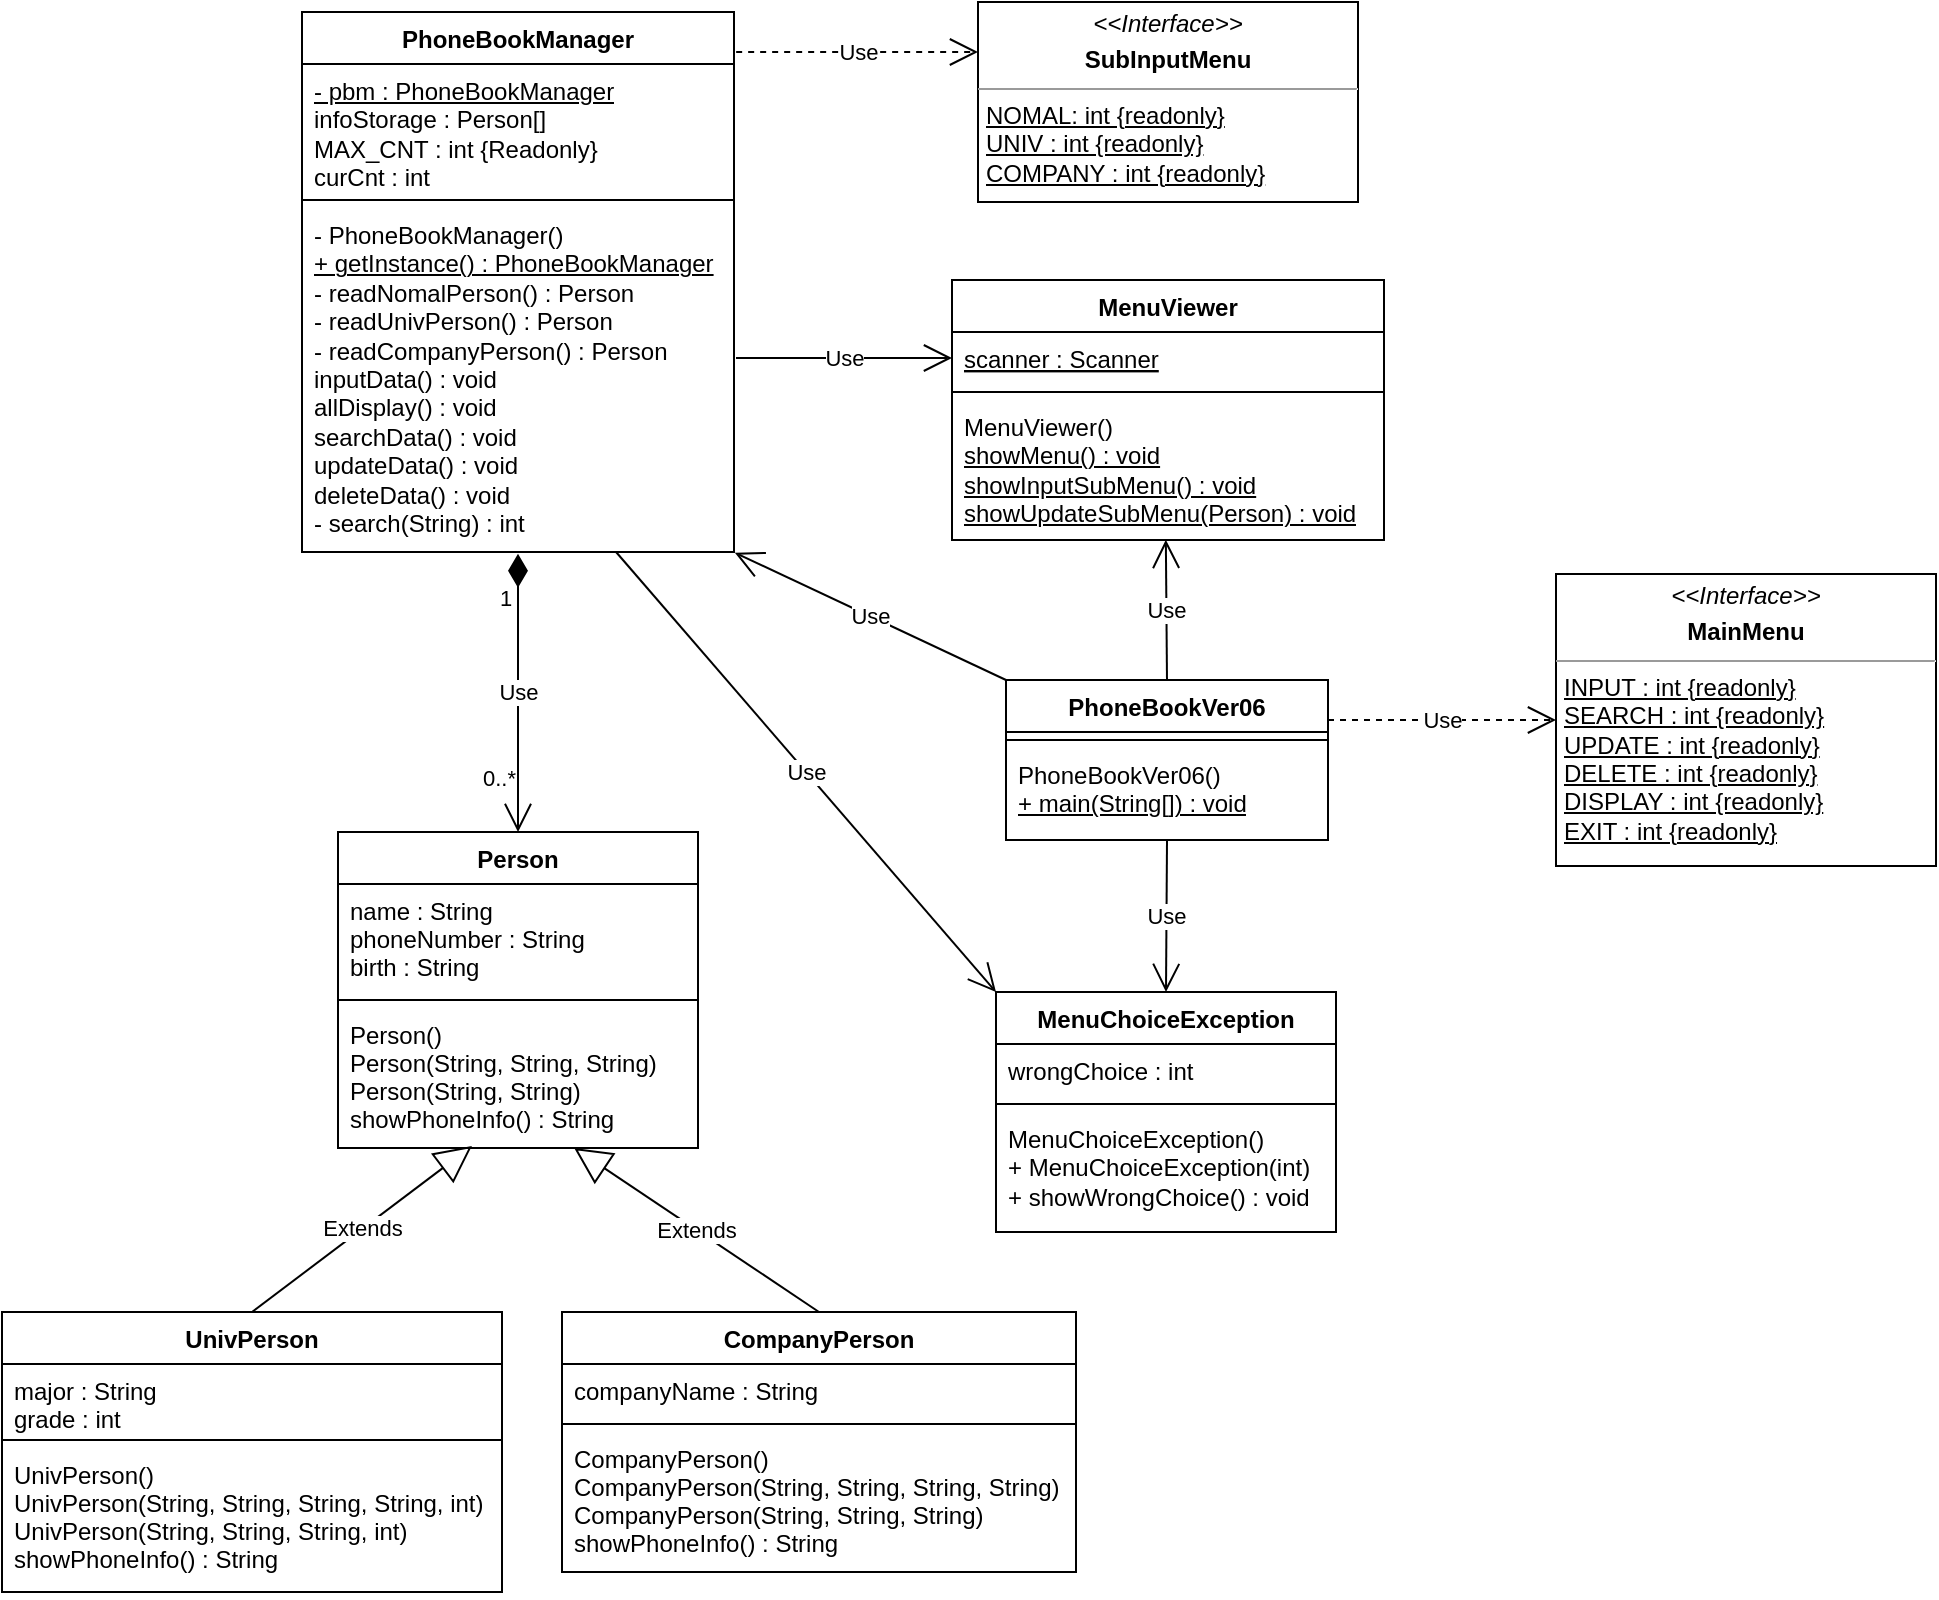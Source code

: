 <mxfile version="17.5.0" type="device"><diagram id="C5RBs43oDa-KdzZeNtuy" name="Page-1"><mxGraphModel dx="863" dy="598" grid="1" gridSize="10" guides="1" tooltips="1" connect="1" arrows="1" fold="1" page="1" pageScale="1" pageWidth="1169" pageHeight="827" math="0" shadow="0"><root><mxCell id="WIyWlLk6GJQsqaUBKTNV-0"/><mxCell id="WIyWlLk6GJQsqaUBKTNV-1" parent="WIyWlLk6GJQsqaUBKTNV-0"/><mxCell id="sHIqR2j0eO3zv3aJGF3C-0" value="PhoneBookVer06" style="swimlane;fontStyle=1;align=center;verticalAlign=top;childLayout=stackLayout;horizontal=1;startSize=26;horizontalStack=0;resizeParent=1;resizeParentMax=0;resizeLast=0;collapsible=1;marginBottom=0;rounded=0;" parent="WIyWlLk6GJQsqaUBKTNV-1" vertex="1"><mxGeometry x="585" y="364" width="161" height="80" as="geometry"/></mxCell><mxCell id="sHIqR2j0eO3zv3aJGF3C-2" value="" style="line;strokeWidth=1;fillColor=none;align=left;verticalAlign=middle;spacingTop=-1;spacingLeft=3;spacingRight=3;rotatable=0;labelPosition=right;points=[];portConstraint=eastwest;rounded=0;" parent="sHIqR2j0eO3zv3aJGF3C-0" vertex="1"><mxGeometry y="26" width="161" height="8" as="geometry"/></mxCell><mxCell id="sHIqR2j0eO3zv3aJGF3C-3" value="PhoneBookVer06()&lt;br&gt;&lt;u&gt;+ main(String[]) : void&lt;/u&gt;" style="text;strokeColor=none;fillColor=none;align=left;verticalAlign=top;spacingLeft=4;spacingRight=4;overflow=hidden;rotatable=0;points=[[0,0.5],[1,0.5]];portConstraint=eastwest;fontStyle=0;whiteSpace=wrap;rounded=0;html=1;" parent="sHIqR2j0eO3zv3aJGF3C-0" vertex="1"><mxGeometry y="34" width="161" height="46" as="geometry"/></mxCell><mxCell id="sHIqR2j0eO3zv3aJGF3C-4" value="Person" style="swimlane;fontStyle=1;align=center;verticalAlign=top;childLayout=stackLayout;horizontal=1;startSize=26;horizontalStack=0;resizeParent=1;resizeParentMax=0;resizeLast=0;collapsible=1;marginBottom=0;rounded=0;" parent="WIyWlLk6GJQsqaUBKTNV-1" vertex="1"><mxGeometry x="251" y="440" width="180" height="158" as="geometry"/></mxCell><mxCell id="sHIqR2j0eO3zv3aJGF3C-5" value="name : String&#10;phoneNumber : String&#10;birth : String" style="text;strokeColor=none;fillColor=none;align=left;verticalAlign=top;spacingLeft=4;spacingRight=4;overflow=hidden;rotatable=0;points=[[0,0.5],[1,0.5]];portConstraint=eastwest;rounded=0;" parent="sHIqR2j0eO3zv3aJGF3C-4" vertex="1"><mxGeometry y="26" width="180" height="54" as="geometry"/></mxCell><mxCell id="sHIqR2j0eO3zv3aJGF3C-6" value="" style="line;strokeWidth=1;fillColor=none;align=left;verticalAlign=middle;spacingTop=-1;spacingLeft=3;spacingRight=3;rotatable=0;labelPosition=right;points=[];portConstraint=eastwest;rounded=0;" parent="sHIqR2j0eO3zv3aJGF3C-4" vertex="1"><mxGeometry y="80" width="180" height="8" as="geometry"/></mxCell><mxCell id="sHIqR2j0eO3zv3aJGF3C-7" value="Person()&#10;Person(String, String, String)&#10;Person(String, String)&#10;showPhoneInfo() : String" style="text;strokeColor=none;fillColor=none;align=left;verticalAlign=top;spacingLeft=4;spacingRight=4;overflow=hidden;rotatable=0;points=[[0,0.5],[1,0.5]];portConstraint=eastwest;rounded=0;" parent="sHIqR2j0eO3zv3aJGF3C-4" vertex="1"><mxGeometry y="88" width="180" height="70" as="geometry"/></mxCell><mxCell id="sHIqR2j0eO3zv3aJGF3C-8" value="UnivPerson" style="swimlane;fontStyle=1;align=center;verticalAlign=top;childLayout=stackLayout;horizontal=1;startSize=26;horizontalStack=0;resizeParent=1;resizeParentMax=0;resizeLast=0;collapsible=1;marginBottom=0;rounded=0;" parent="WIyWlLk6GJQsqaUBKTNV-1" vertex="1"><mxGeometry x="83" y="680" width="250" height="140" as="geometry"/></mxCell><mxCell id="sHIqR2j0eO3zv3aJGF3C-9" value="major : String&#10;grade : int&#10;" style="text;strokeColor=none;fillColor=none;align=left;verticalAlign=top;spacingLeft=4;spacingRight=4;overflow=hidden;rotatable=0;points=[[0,0.5],[1,0.5]];portConstraint=eastwest;rounded=0;" parent="sHIqR2j0eO3zv3aJGF3C-8" vertex="1"><mxGeometry y="26" width="250" height="34" as="geometry"/></mxCell><mxCell id="sHIqR2j0eO3zv3aJGF3C-10" value="" style="line;strokeWidth=1;fillColor=none;align=left;verticalAlign=middle;spacingTop=-1;spacingLeft=3;spacingRight=3;rotatable=0;labelPosition=right;points=[];portConstraint=eastwest;rounded=0;" parent="sHIqR2j0eO3zv3aJGF3C-8" vertex="1"><mxGeometry y="60" width="250" height="8" as="geometry"/></mxCell><mxCell id="sHIqR2j0eO3zv3aJGF3C-11" value="UnivPerson()&#10;UnivPerson(String, String, String, String, int)&#10;UnivPerson(String, String, String, int)&#10;showPhoneInfo() : String" style="text;strokeColor=none;fillColor=none;align=left;verticalAlign=top;spacingLeft=4;spacingRight=4;overflow=hidden;rotatable=0;points=[[0,0.5],[1,0.5]];portConstraint=eastwest;rounded=0;" parent="sHIqR2j0eO3zv3aJGF3C-8" vertex="1"><mxGeometry y="68" width="250" height="72" as="geometry"/></mxCell><mxCell id="sHIqR2j0eO3zv3aJGF3C-22" value="PhoneBookManager" style="swimlane;fontStyle=1;align=center;verticalAlign=top;childLayout=stackLayout;horizontal=1;startSize=26;horizontalStack=0;resizeParent=1;resizeParentMax=0;resizeLast=0;collapsible=1;marginBottom=0;rounded=0;" parent="WIyWlLk6GJQsqaUBKTNV-1" vertex="1"><mxGeometry x="233" y="30" width="216" height="270" as="geometry"/></mxCell><mxCell id="sHIqR2j0eO3zv3aJGF3C-23" value="&lt;u&gt;- pbm : PhoneBookManager&lt;/u&gt;&lt;br&gt;infoStorage : Person[]&lt;br&gt;MAX_CNT : int {Readonly}&lt;br&gt;curCnt : int" style="text;strokeColor=none;fillColor=none;align=left;verticalAlign=top;spacingLeft=4;spacingRight=4;overflow=hidden;rotatable=0;points=[[0,0.5],[1,0.5]];portConstraint=eastwest;rounded=0;html=1;" parent="sHIqR2j0eO3zv3aJGF3C-22" vertex="1"><mxGeometry y="26" width="216" height="64" as="geometry"/></mxCell><mxCell id="sHIqR2j0eO3zv3aJGF3C-24" value="" style="line;strokeWidth=1;fillColor=none;align=left;verticalAlign=middle;spacingTop=-1;spacingLeft=3;spacingRight=3;rotatable=0;labelPosition=right;points=[];portConstraint=eastwest;rounded=0;" parent="sHIqR2j0eO3zv3aJGF3C-22" vertex="1"><mxGeometry y="90" width="216" height="8" as="geometry"/></mxCell><mxCell id="sHIqR2j0eO3zv3aJGF3C-25" value="- PhoneBookManager()&lt;br&gt;&lt;u&gt;+ getInstance() : PhoneBookManager&lt;/u&gt;&lt;br&gt;- readNomalPerson() : Person&lt;br&gt;- readUnivPerson() : Person&lt;br&gt;- readCompanyPerson() : Person&lt;br&gt;inputData() : void&lt;br&gt;allDisplay() : void&lt;br&gt;searchData() : void&lt;br&gt;updateData() : void&lt;br&gt;deleteData() : void&lt;br&gt;- search(String) : int" style="text;strokeColor=none;fillColor=none;align=left;verticalAlign=top;spacingLeft=4;spacingRight=4;overflow=hidden;rotatable=0;points=[[0,0.5],[1,0.5]];portConstraint=eastwest;rounded=0;whiteSpace=wrap;html=1;" parent="sHIqR2j0eO3zv3aJGF3C-22" vertex="1"><mxGeometry y="98" width="216" height="172" as="geometry"/></mxCell><mxCell id="sHIqR2j0eO3zv3aJGF3C-12" value="CompanyPerson" style="swimlane;fontStyle=1;align=center;verticalAlign=top;childLayout=stackLayout;horizontal=1;startSize=26;horizontalStack=0;resizeParent=1;resizeParentMax=0;resizeLast=0;collapsible=1;marginBottom=0;rounded=0;" parent="WIyWlLk6GJQsqaUBKTNV-1" vertex="1"><mxGeometry x="363" y="680" width="257" height="130" as="geometry"/></mxCell><mxCell id="sHIqR2j0eO3zv3aJGF3C-13" value="companyName : String" style="text;strokeColor=none;fillColor=none;align=left;verticalAlign=top;spacingLeft=4;spacingRight=4;overflow=hidden;rotatable=0;points=[[0,0.5],[1,0.5]];portConstraint=eastwest;rounded=0;" parent="sHIqR2j0eO3zv3aJGF3C-12" vertex="1"><mxGeometry y="26" width="257" height="26" as="geometry"/></mxCell><mxCell id="sHIqR2j0eO3zv3aJGF3C-14" value="" style="line;strokeWidth=1;fillColor=none;align=left;verticalAlign=middle;spacingTop=-1;spacingLeft=3;spacingRight=3;rotatable=0;labelPosition=right;points=[];portConstraint=eastwest;rounded=0;" parent="sHIqR2j0eO3zv3aJGF3C-12" vertex="1"><mxGeometry y="52" width="257" height="8" as="geometry"/></mxCell><mxCell id="sHIqR2j0eO3zv3aJGF3C-15" value="CompanyPerson()&#10;CompanyPerson(String, String, String, String)&#10;CompanyPerson(String, String, String)&#10;showPhoneInfo() : String" style="text;strokeColor=none;fillColor=none;align=left;verticalAlign=top;spacingLeft=4;spacingRight=4;overflow=hidden;rotatable=0;points=[[0,0.5],[1,0.5]];portConstraint=eastwest;rounded=0;" parent="sHIqR2j0eO3zv3aJGF3C-12" vertex="1"><mxGeometry y="60" width="257" height="70" as="geometry"/></mxCell><mxCell id="sHIqR2j0eO3zv3aJGF3C-31" value="MenuViewer" style="swimlane;fontStyle=1;align=center;verticalAlign=top;childLayout=stackLayout;horizontal=1;startSize=26;horizontalStack=0;resizeParent=1;resizeParentMax=0;resizeLast=0;collapsible=1;marginBottom=0;rounded=0;" parent="WIyWlLk6GJQsqaUBKTNV-1" vertex="1"><mxGeometry x="558" y="164" width="216" height="130" as="geometry"/></mxCell><mxCell id="sHIqR2j0eO3zv3aJGF3C-32" value="scanner : Scanner" style="text;strokeColor=none;fillColor=none;align=left;verticalAlign=top;spacingLeft=4;spacingRight=4;overflow=hidden;rotatable=0;points=[[0,0.5],[1,0.5]];portConstraint=eastwest;rounded=0;fontStyle=4;" parent="sHIqR2j0eO3zv3aJGF3C-31" vertex="1"><mxGeometry y="26" width="216" height="26" as="geometry"/></mxCell><mxCell id="sHIqR2j0eO3zv3aJGF3C-33" value="" style="line;strokeWidth=1;fillColor=none;align=left;verticalAlign=middle;spacingTop=-1;spacingLeft=3;spacingRight=3;rotatable=0;labelPosition=right;points=[];portConstraint=eastwest;rounded=0;" parent="sHIqR2j0eO3zv3aJGF3C-31" vertex="1"><mxGeometry y="52" width="216" height="8" as="geometry"/></mxCell><mxCell id="sHIqR2j0eO3zv3aJGF3C-34" value="MenuViewer()&lt;br&gt;&lt;u&gt;showMenu() : void&lt;/u&gt;&lt;br&gt;&lt;u&gt;showInputSubMenu() : void&lt;/u&gt;&lt;br&gt;&lt;u&gt;showUpdateSubMenu(Person) : void&lt;/u&gt;" style="text;strokeColor=none;fillColor=none;align=left;verticalAlign=top;spacingLeft=4;spacingRight=4;overflow=hidden;rotatable=0;points=[[0,0.5],[1,0.5]];portConstraint=eastwest;rounded=0;whiteSpace=wrap;html=1;" parent="sHIqR2j0eO3zv3aJGF3C-31" vertex="1"><mxGeometry y="60" width="216" height="70" as="geometry"/></mxCell><mxCell id="sHIqR2j0eO3zv3aJGF3C-36" value="&lt;p style=&quot;margin: 0px ; margin-top: 4px ; text-align: center&quot;&gt;&lt;i&gt;&amp;lt;&amp;lt;Interface&amp;gt;&amp;gt;&lt;/i&gt;&lt;/p&gt;&lt;p style=&quot;margin: 0px ; margin-top: 4px ; text-align: center&quot;&gt;&lt;b&gt;MainMenu&lt;/b&gt;&lt;br&gt;&lt;/p&gt;&lt;hr size=&quot;1&quot;&gt;&lt;p style=&quot;margin: 0px ; margin-left: 4px&quot;&gt;&lt;u&gt;INPUT : int {readonly}&lt;/u&gt;&lt;/p&gt;&lt;p style=&quot;margin: 0px ; margin-left: 4px&quot;&gt;&lt;u&gt;SEARCH : int {readonly}&lt;/u&gt;&lt;/p&gt;&lt;p style=&quot;margin: 0px ; margin-left: 4px&quot;&gt;&lt;u&gt;UPDATE : int {readonly}&lt;/u&gt;&lt;/p&gt;&lt;p style=&quot;margin: 0px ; margin-left: 4px&quot;&gt;&lt;u&gt;DELETE : int {readonly}&lt;/u&gt;&lt;/p&gt;&lt;p style=&quot;margin: 0px ; margin-left: 4px&quot;&gt;&lt;u&gt;DISPLAY : int {readonly}&lt;/u&gt;&lt;/p&gt;&lt;p style=&quot;margin: 0px ; margin-left: 4px&quot;&gt;&lt;u&gt;EXIT : int {readonly}&lt;/u&gt;&lt;br&gt;&lt;/p&gt;" style="verticalAlign=top;align=left;overflow=fill;fontSize=12;fontFamily=Helvetica;html=1;rounded=0;whiteSpace=wrap;" parent="WIyWlLk6GJQsqaUBKTNV-1" vertex="1"><mxGeometry x="860" y="311" width="190" height="146" as="geometry"/></mxCell><mxCell id="sHIqR2j0eO3zv3aJGF3C-37" value="&lt;p style=&quot;margin: 0px ; margin-top: 4px ; text-align: center&quot;&gt;&lt;i&gt;&amp;lt;&amp;lt;Interface&amp;gt;&amp;gt;&lt;/i&gt;&lt;/p&gt;&lt;p style=&quot;margin: 0px ; margin-top: 4px ; text-align: center&quot;&gt;&lt;b&gt;SubInputMenu&lt;/b&gt;&lt;br&gt;&lt;/p&gt;&lt;hr size=&quot;1&quot;&gt;&lt;p style=&quot;margin: 0px ; margin-left: 4px&quot;&gt;&lt;u&gt;NOMAL: int {readonly}&lt;/u&gt;&lt;/p&gt;&lt;p style=&quot;margin: 0px ; margin-left: 4px&quot;&gt;&lt;u&gt;UNIV : int {readonly}&lt;/u&gt;&lt;/p&gt;&lt;p style=&quot;margin: 0px ; margin-left: 4px&quot;&gt;&lt;u&gt;COMPANY : int {readonly}&lt;/u&gt;&lt;/p&gt;" style="verticalAlign=top;align=left;overflow=fill;fontSize=12;fontFamily=Helvetica;html=1;rounded=0;" parent="WIyWlLk6GJQsqaUBKTNV-1" vertex="1"><mxGeometry x="571" y="25" width="190" height="100" as="geometry"/></mxCell><mxCell id="sHIqR2j0eO3zv3aJGF3C-38" value="MenuChoiceException" style="swimlane;fontStyle=1;align=center;verticalAlign=top;childLayout=stackLayout;horizontal=1;startSize=26;horizontalStack=0;resizeParent=1;resizeParentMax=0;resizeLast=0;collapsible=1;marginBottom=0;rounded=0;" parent="WIyWlLk6GJQsqaUBKTNV-1" vertex="1"><mxGeometry x="580" y="520" width="170" height="120" as="geometry"/></mxCell><mxCell id="sHIqR2j0eO3zv3aJGF3C-39" value="wrongChoice : int" style="text;strokeColor=none;fillColor=none;align=left;verticalAlign=top;spacingLeft=4;spacingRight=4;overflow=hidden;rotatable=0;points=[[0,0.5],[1,0.5]];portConstraint=eastwest;rounded=0;" parent="sHIqR2j0eO3zv3aJGF3C-38" vertex="1"><mxGeometry y="26" width="170" height="26" as="geometry"/></mxCell><mxCell id="sHIqR2j0eO3zv3aJGF3C-40" value="" style="line;strokeWidth=1;fillColor=none;align=left;verticalAlign=middle;spacingTop=-1;spacingLeft=3;spacingRight=3;rotatable=0;labelPosition=right;points=[];portConstraint=eastwest;rounded=0;" parent="sHIqR2j0eO3zv3aJGF3C-38" vertex="1"><mxGeometry y="52" width="170" height="8" as="geometry"/></mxCell><mxCell id="sHIqR2j0eO3zv3aJGF3C-41" value="MenuChoiceException()&lt;br&gt;+ MenuChoiceException(int)&lt;br&gt;+ showWrongChoice() : void" style="text;strokeColor=none;fillColor=none;align=left;verticalAlign=top;spacingLeft=4;spacingRight=4;overflow=hidden;rotatable=0;points=[[0,0.5],[1,0.5]];portConstraint=eastwest;rounded=0;html=1;" parent="sHIqR2j0eO3zv3aJGF3C-38" vertex="1"><mxGeometry y="60" width="170" height="60" as="geometry"/></mxCell><mxCell id="8qMNw-_ahUhrnfyLxIwo-0" value="Use" style="endArrow=open;endSize=12;dashed=1;html=1;rounded=0;strokeWidth=1;orthogonalLoop=1;entryX=0;entryY=0.5;entryDx=0;entryDy=0;exitX=1;exitY=0.25;exitDx=0;exitDy=0;" parent="WIyWlLk6GJQsqaUBKTNV-1" source="sHIqR2j0eO3zv3aJGF3C-0" target="sHIqR2j0eO3zv3aJGF3C-36" edge="1"><mxGeometry width="160" relative="1" as="geometry"><mxPoint x="880" y="240" as="sourcePoint"/><mxPoint x="950" y="490" as="targetPoint"/><mxPoint as="offset"/></mxGeometry></mxCell><mxCell id="8qMNw-_ahUhrnfyLxIwo-1" value="Use" style="endArrow=open;endSize=12;dashed=1;html=1;rounded=0;strokeWidth=1;exitX=1.005;exitY=0.074;exitDx=0;exitDy=0;entryX=0;entryY=0.25;entryDx=0;entryDy=0;exitPerimeter=0;" parent="WIyWlLk6GJQsqaUBKTNV-1" source="sHIqR2j0eO3zv3aJGF3C-22" target="sHIqR2j0eO3zv3aJGF3C-37" edge="1"><mxGeometry width="160" relative="1" as="geometry"><mxPoint x="810" y="60" as="sourcePoint"/><mxPoint x="510" y="100" as="targetPoint"/></mxGeometry></mxCell><mxCell id="xbkQQvzvM69Ba6_6yIXF-1" value="Extends" style="endArrow=block;endSize=16;endFill=0;html=1;rounded=0;exitX=0.5;exitY=0;exitDx=0;exitDy=0;entryX=0.372;entryY=0.986;entryDx=0;entryDy=0;entryPerimeter=0;" edge="1" parent="WIyWlLk6GJQsqaUBKTNV-1" source="sHIqR2j0eO3zv3aJGF3C-8" target="sHIqR2j0eO3zv3aJGF3C-7"><mxGeometry width="160" relative="1" as="geometry"><mxPoint y="460" as="sourcePoint"/><mxPoint x="210" y="560" as="targetPoint"/></mxGeometry></mxCell><mxCell id="xbkQQvzvM69Ba6_6yIXF-2" value="Extends" style="endArrow=block;endSize=16;endFill=0;html=1;rounded=0;exitX=0.5;exitY=0;exitDx=0;exitDy=0;entryX=0.656;entryY=1;entryDx=0;entryDy=0;entryPerimeter=0;" edge="1" parent="WIyWlLk6GJQsqaUBKTNV-1" source="sHIqR2j0eO3zv3aJGF3C-12" target="sHIqR2j0eO3zv3aJGF3C-7"><mxGeometry width="160" relative="1" as="geometry"><mxPoint x="430" y="610" as="sourcePoint"/><mxPoint x="370" y="570" as="targetPoint"/></mxGeometry></mxCell><mxCell id="xbkQQvzvM69Ba6_6yIXF-5" value="Use" style="endArrow=open;endSize=12;html=1;rounded=0;strokeWidth=1;entryX=0;entryY=0.5;entryDx=0;entryDy=0;" edge="1" parent="WIyWlLk6GJQsqaUBKTNV-1" target="sHIqR2j0eO3zv3aJGF3C-32"><mxGeometry width="160" relative="1" as="geometry"><mxPoint x="450" y="203" as="sourcePoint"/><mxPoint x="570" y="180.02" as="targetPoint"/></mxGeometry></mxCell><mxCell id="xbkQQvzvM69Ba6_6yIXF-6" value="Use" style="endArrow=open;endSize=12;html=1;rounded=0;strokeWidth=1;entryX=1.002;entryY=1.002;entryDx=0;entryDy=0;entryPerimeter=0;exitX=0;exitY=0;exitDx=0;exitDy=0;" edge="1" parent="WIyWlLk6GJQsqaUBKTNV-1" source="sHIqR2j0eO3zv3aJGF3C-0" target="sHIqR2j0eO3zv3aJGF3C-25"><mxGeometry width="160" relative="1" as="geometry"><mxPoint x="580" y="360" as="sourcePoint"/><mxPoint x="510" y="380" as="targetPoint"/></mxGeometry></mxCell><mxCell id="xbkQQvzvM69Ba6_6yIXF-7" value="Use" style="endArrow=open;endSize=12;html=1;rounded=0;strokeWidth=1;entryX=0.495;entryY=0.999;entryDx=0;entryDy=0;exitX=0.5;exitY=0;exitDx=0;exitDy=0;entryPerimeter=0;" edge="1" parent="WIyWlLk6GJQsqaUBKTNV-1" source="sHIqR2j0eO3zv3aJGF3C-0" target="sHIqR2j0eO3zv3aJGF3C-34"><mxGeometry width="160" relative="1" as="geometry"><mxPoint x="820" y="210" as="sourcePoint"/><mxPoint x="940" y="210" as="targetPoint"/></mxGeometry></mxCell><mxCell id="xbkQQvzvM69Ba6_6yIXF-9" value="Use" style="endArrow=open;endSize=12;html=1;rounded=0;strokeWidth=1;entryX=0.5;entryY=0;entryDx=0;entryDy=0;exitX=0.5;exitY=1.007;exitDx=0;exitDy=0;exitPerimeter=0;" edge="1" parent="WIyWlLk6GJQsqaUBKTNV-1" source="sHIqR2j0eO3zv3aJGF3C-3" target="sHIqR2j0eO3zv3aJGF3C-38"><mxGeometry width="160" relative="1" as="geometry"><mxPoint x="790" y="510" as="sourcePoint"/><mxPoint x="882" y="540" as="targetPoint"/></mxGeometry></mxCell><mxCell id="xbkQQvzvM69Ba6_6yIXF-10" value="Use" style="endArrow=open;endSize=12;html=1;rounded=0;exitX=0.727;exitY=1;exitDx=0;exitDy=0;exitPerimeter=0;entryX=0;entryY=0;entryDx=0;entryDy=0;" edge="1" parent="WIyWlLk6GJQsqaUBKTNV-1" source="sHIqR2j0eO3zv3aJGF3C-25" target="sHIqR2j0eO3zv3aJGF3C-38"><mxGeometry width="160" relative="1" as="geometry"><mxPoint x="351.0" y="311.032" as="sourcePoint"/><mxPoint x="351" y="450" as="targetPoint"/></mxGeometry></mxCell><mxCell id="xbkQQvzvM69Ba6_6yIXF-13" value="Use" style="endArrow=open;html=1;endSize=12;startArrow=diamondThin;startSize=14;startFill=1;edgeStyle=orthogonalEdgeStyle;exitX=0.5;exitY=1.005;exitDx=0;exitDy=0;exitPerimeter=0;entryX=0.5;entryY=0;entryDx=0;entryDy=0;" edge="1" parent="WIyWlLk6GJQsqaUBKTNV-1" source="sHIqR2j0eO3zv3aJGF3C-25" target="sHIqR2j0eO3zv3aJGF3C-4"><mxGeometry relative="1" as="geometry"><mxPoint x="390" y="440.0" as="sourcePoint"/><mxPoint x="550" y="440.0" as="targetPoint"/></mxGeometry></mxCell><mxCell id="xbkQQvzvM69Ba6_6yIXF-14" value="1" style="edgeLabel;resizable=0;html=1;align=left;verticalAlign=top;" connectable="0" vertex="1" parent="xbkQQvzvM69Ba6_6yIXF-13"><mxGeometry x="-1" relative="1" as="geometry"><mxPoint x="-11" y="9" as="offset"/></mxGeometry></mxCell><mxCell id="xbkQQvzvM69Ba6_6yIXF-15" value="0..*" style="edgeLabel;resizable=0;html=1;align=right;verticalAlign=top;" connectable="0" vertex="1" parent="xbkQQvzvM69Ba6_6yIXF-13"><mxGeometry x="1" relative="1" as="geometry"><mxPoint x="-1" y="-40" as="offset"/></mxGeometry></mxCell></root></mxGraphModel></diagram></mxfile>